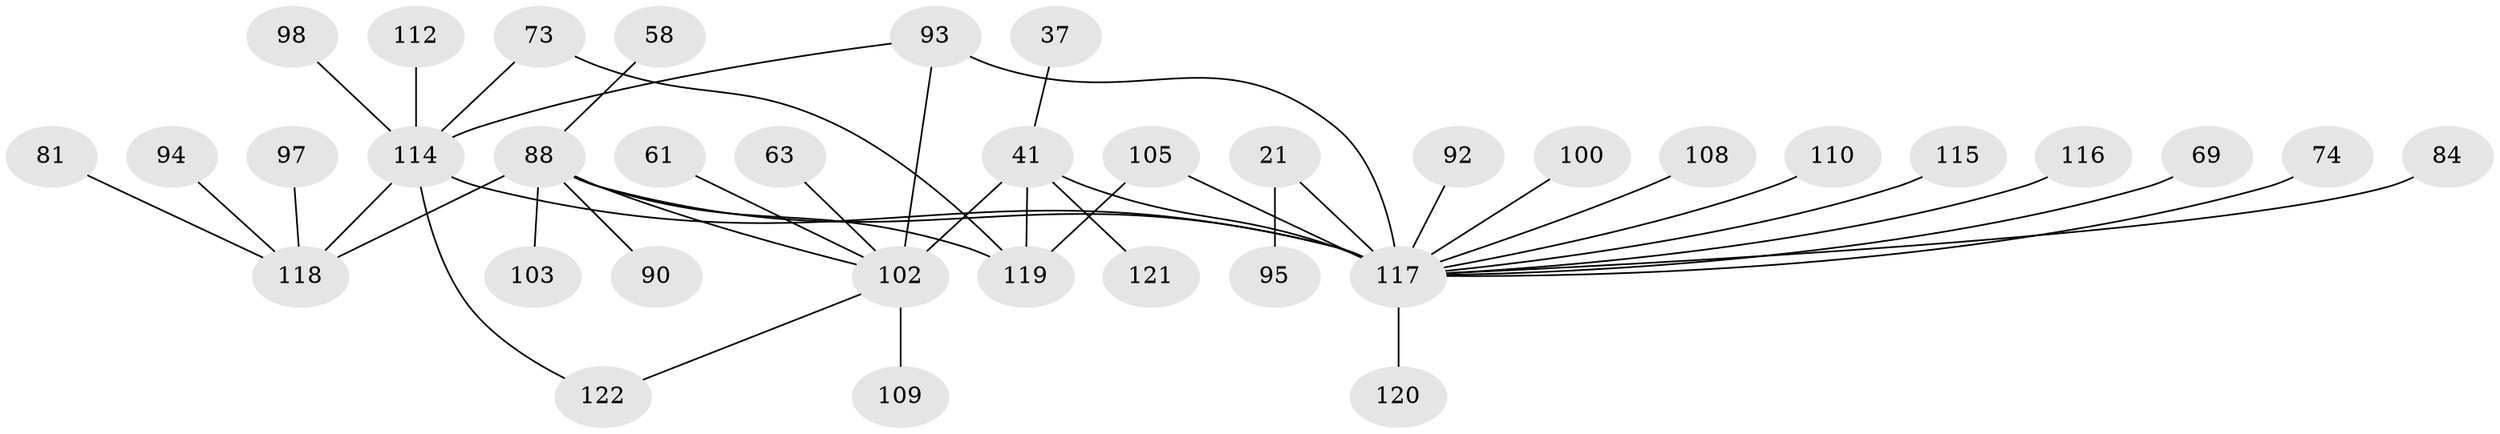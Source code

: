 // original degree distribution, {8: 0.00819672131147541, 3: 0.18032786885245902, 4: 0.07377049180327869, 5: 0.03278688524590164, 7: 0.00819672131147541, 9: 0.01639344262295082, 2: 0.3442622950819672, 1: 0.319672131147541, 6: 0.01639344262295082}
// Generated by graph-tools (version 1.1) at 2025/45/03/04/25 21:45:39]
// undirected, 36 vertices, 43 edges
graph export_dot {
graph [start="1"]
  node [color=gray90,style=filled];
  21 [super="+12"];
  37;
  41 [super="+9"];
  58 [super="+57"];
  61;
  63 [super="+22"];
  69;
  73 [super="+25"];
  74;
  81;
  84;
  88 [super="+23+82+80+53"];
  90;
  92;
  93 [super="+51"];
  94 [super="+85"];
  95;
  97;
  98;
  100;
  102 [super="+52+91+19+64+66"];
  103;
  105 [super="+86+89"];
  108;
  109;
  110;
  112 [super="+45"];
  114 [super="+65+28"];
  115 [super="+39"];
  116 [super="+99"];
  117 [super="+104+62+77+7+113"];
  118 [super="+6+14+32+18+40+76"];
  119 [super="+55+17"];
  120 [super="+43+44+71"];
  121 [super="+107+111"];
  122 [super="+49+59"];
  21 -- 95;
  21 -- 117 [weight=2];
  37 -- 41;
  41 -- 119;
  41 -- 102 [weight=4];
  41 -- 117 [weight=3];
  41 -- 121;
  58 -- 88;
  61 -- 102;
  63 -- 102;
  69 -- 117;
  73 -- 119;
  73 -- 114;
  74 -- 117;
  81 -- 118;
  84 -- 117;
  88 -- 90;
  88 -- 118 [weight=3];
  88 -- 103;
  88 -- 119;
  88 -- 117;
  88 -- 102;
  92 -- 117;
  93 -- 114;
  93 -- 102 [weight=3];
  93 -- 117;
  94 -- 118 [weight=2];
  97 -- 118;
  98 -- 114;
  100 -- 117;
  102 -- 122;
  102 -- 109;
  105 -- 117 [weight=2];
  105 -- 119 [weight=2];
  108 -- 117;
  110 -- 117;
  112 -- 114;
  114 -- 118;
  114 -- 117 [weight=3];
  114 -- 122;
  115 -- 117;
  116 -- 117 [weight=2];
  117 -- 120;
}
